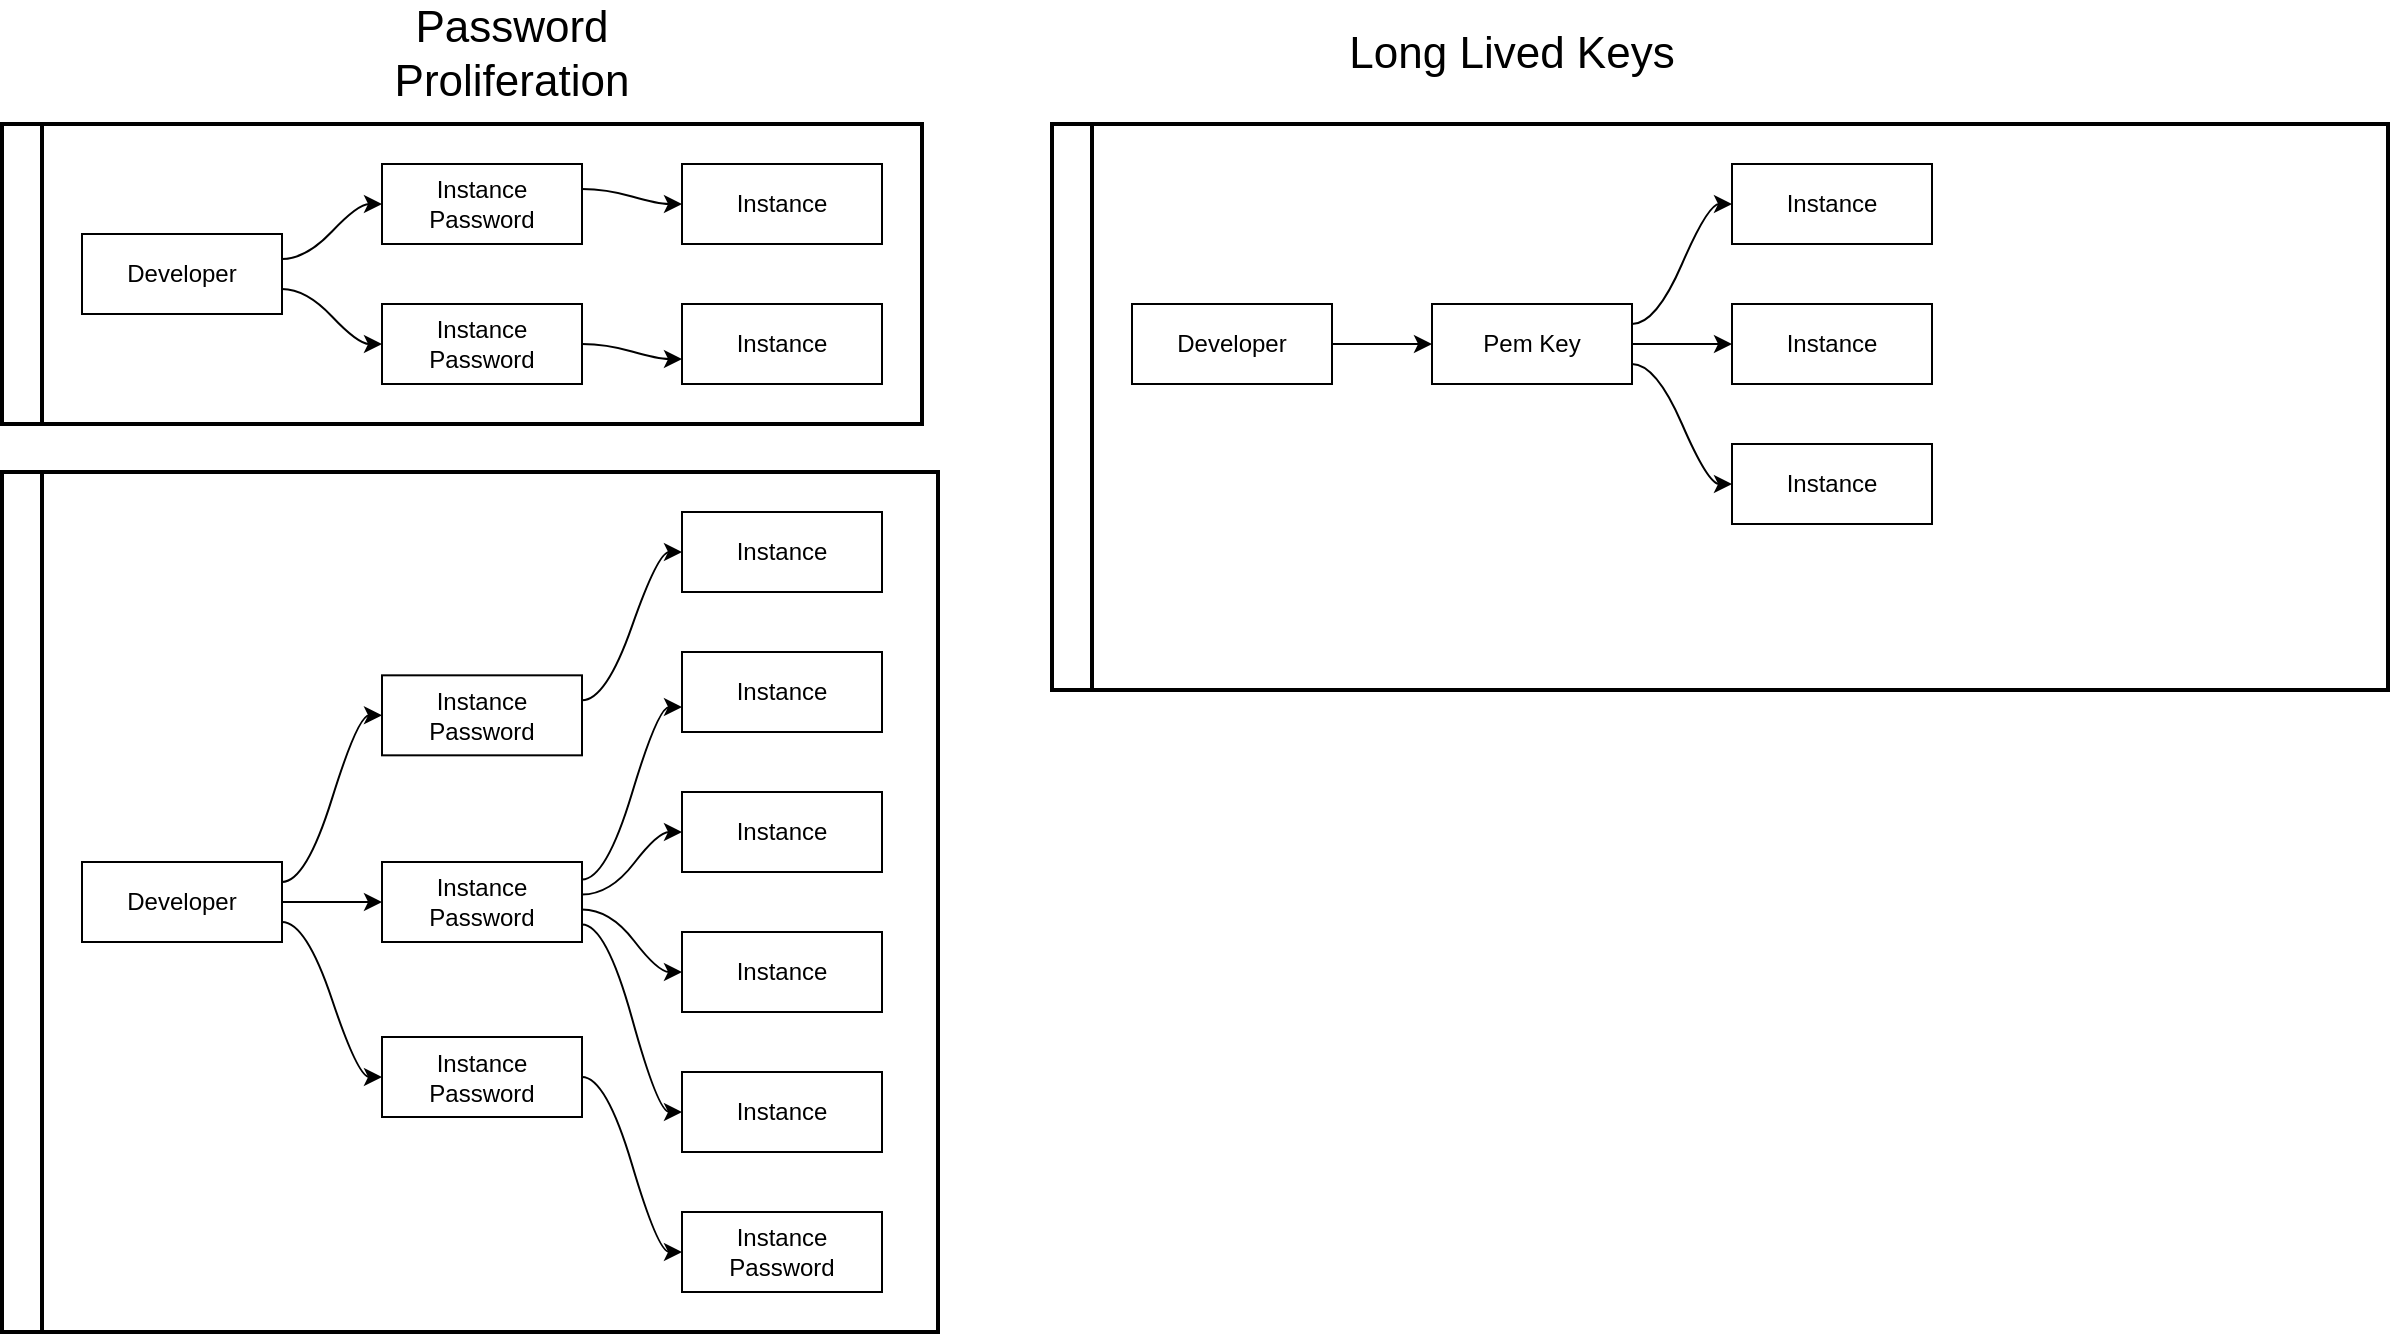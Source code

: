 <mxfile version="13.7.7" type="github">
  <diagram id="Ht1M8jgEwFfnCIfOTk4-" name="Page-1">
    <mxGraphModel dx="1073" dy="567" grid="1" gridSize="10" guides="1" tooltips="1" connect="1" arrows="1" fold="1" page="1" pageScale="1" pageWidth="1169" pageHeight="827" math="0" shadow="0">
      <root>
        <mxCell id="0" />
        <mxCell id="1" parent="0" />
        <mxCell id="KA_GjHDQiJicOzFnKSso-29" value="" style="swimlane;html=1;startSize=20;horizontal=0;childLayout=flowLayout;flowOrientation=west;resizable=0;interRankCellSpacing=50;containerType=tree;strokeColor=#000000;strokeWidth=2;" vertex="1" parent="1">
          <mxGeometry x="60" y="90" width="460" height="150" as="geometry" />
        </mxCell>
        <mxCell id="KA_GjHDQiJicOzFnKSso-30" value="Developer" style="whiteSpace=wrap;html=1;" vertex="1" parent="KA_GjHDQiJicOzFnKSso-29">
          <mxGeometry x="40" y="55" width="100" height="40" as="geometry" />
        </mxCell>
        <mxCell id="KA_GjHDQiJicOzFnKSso-31" value="&lt;div&gt;Instance&lt;/div&gt;Password" style="whiteSpace=wrap;html=1;" vertex="1" parent="KA_GjHDQiJicOzFnKSso-29">
          <mxGeometry x="190" y="20" width="100" height="40" as="geometry" />
        </mxCell>
        <mxCell id="KA_GjHDQiJicOzFnKSso-32" value="" style="html=1;curved=1;noEdgeStyle=1;orthogonal=1;" edge="1" parent="KA_GjHDQiJicOzFnKSso-29" source="KA_GjHDQiJicOzFnKSso-30" target="KA_GjHDQiJicOzFnKSso-31">
          <mxGeometry relative="1" as="geometry">
            <Array as="points">
              <mxPoint x="152" y="67.5" />
              <mxPoint x="178" y="40" />
            </Array>
          </mxGeometry>
        </mxCell>
        <mxCell id="KA_GjHDQiJicOzFnKSso-33" value="&lt;div&gt;Instance&lt;/div&gt;Password" style="whiteSpace=wrap;html=1;" vertex="1" parent="KA_GjHDQiJicOzFnKSso-29">
          <mxGeometry x="190" y="90" width="100" height="40" as="geometry" />
        </mxCell>
        <mxCell id="KA_GjHDQiJicOzFnKSso-34" value="" style="html=1;curved=1;noEdgeStyle=1;orthogonal=1;" edge="1" parent="KA_GjHDQiJicOzFnKSso-29" source="KA_GjHDQiJicOzFnKSso-30" target="KA_GjHDQiJicOzFnKSso-33">
          <mxGeometry relative="1" as="geometry">
            <Array as="points">
              <mxPoint x="152" y="82.5" />
              <mxPoint x="178" y="110" />
            </Array>
          </mxGeometry>
        </mxCell>
        <mxCell id="KA_GjHDQiJicOzFnKSso-35" value="Instance" style="whiteSpace=wrap;html=1;" vertex="1" parent="KA_GjHDQiJicOzFnKSso-29">
          <mxGeometry x="340" y="90" width="100" height="40" as="geometry" />
        </mxCell>
        <mxCell id="KA_GjHDQiJicOzFnKSso-36" value="" style="html=1;curved=1;noEdgeStyle=1;orthogonal=1;strokeColor=none;" edge="1" parent="KA_GjHDQiJicOzFnKSso-29" source="KA_GjHDQiJicOzFnKSso-31" target="KA_GjHDQiJicOzFnKSso-35">
          <mxGeometry relative="1" as="geometry">
            <Array as="points">
              <mxPoint x="302" y="47.5" />
              <mxPoint x="328" y="102.5" />
            </Array>
          </mxGeometry>
        </mxCell>
        <mxCell id="KA_GjHDQiJicOzFnKSso-37" value="" style="html=1;curved=1;noEdgeStyle=1;orthogonal=1;" edge="1" parent="KA_GjHDQiJicOzFnKSso-29" source="KA_GjHDQiJicOzFnKSso-33" target="KA_GjHDQiJicOzFnKSso-35">
          <mxGeometry relative="1" as="geometry">
            <Array as="points">
              <mxPoint x="302" y="110" />
              <mxPoint x="328" y="117.5" />
            </Array>
          </mxGeometry>
        </mxCell>
        <mxCell id="KA_GjHDQiJicOzFnKSso-38" value="Instance" style="whiteSpace=wrap;html=1;" vertex="1" parent="KA_GjHDQiJicOzFnKSso-29">
          <mxGeometry x="340" y="20" width="100" height="40" as="geometry" />
        </mxCell>
        <mxCell id="KA_GjHDQiJicOzFnKSso-39" value="" style="html=1;curved=1;noEdgeStyle=1;orthogonal=1;" edge="1" parent="KA_GjHDQiJicOzFnKSso-29" source="KA_GjHDQiJicOzFnKSso-31" target="KA_GjHDQiJicOzFnKSso-38">
          <mxGeometry relative="1" as="geometry">
            <mxPoint x="610" y="200" as="sourcePoint" />
            <mxPoint x="660" y="227.5" as="targetPoint" />
            <Array as="points">
              <mxPoint x="302" y="32.5" />
              <mxPoint x="328" y="40" />
            </Array>
          </mxGeometry>
        </mxCell>
        <mxCell id="KA_GjHDQiJicOzFnKSso-40" value="" style="swimlane;html=1;startSize=20;horizontal=0;childLayout=flowLayout;flowOrientation=west;resizable=0;interRankCellSpacing=50;containerType=tree;strokeColor=#000000;strokeWidth=2;" vertex="1" parent="1">
          <mxGeometry x="585" y="90" width="668" height="283" as="geometry" />
        </mxCell>
        <mxCell id="KA_GjHDQiJicOzFnKSso-41" value="Developer" style="whiteSpace=wrap;html=1;" vertex="1" parent="KA_GjHDQiJicOzFnKSso-40">
          <mxGeometry x="40" y="90" width="100" height="40" as="geometry" />
        </mxCell>
        <mxCell id="KA_GjHDQiJicOzFnKSso-42" value="Pem Key" style="whiteSpace=wrap;html=1;" vertex="1" parent="KA_GjHDQiJicOzFnKSso-40">
          <mxGeometry x="190" y="90" width="100" height="40" as="geometry" />
        </mxCell>
        <mxCell id="KA_GjHDQiJicOzFnKSso-43" value="" style="html=1;curved=1;noEdgeStyle=1;orthogonal=1;" edge="1" parent="KA_GjHDQiJicOzFnKSso-40" source="KA_GjHDQiJicOzFnKSso-41" target="KA_GjHDQiJicOzFnKSso-42">
          <mxGeometry relative="1" as="geometry">
            <Array as="points">
              <mxPoint x="152" y="110" />
              <mxPoint x="178" y="110" />
            </Array>
          </mxGeometry>
        </mxCell>
        <mxCell id="KA_GjHDQiJicOzFnKSso-47" value="" style="html=1;curved=1;noEdgeStyle=1;orthogonal=1;strokeColor=none;" edge="1" parent="KA_GjHDQiJicOzFnKSso-40" source="KA_GjHDQiJicOzFnKSso-42">
          <mxGeometry relative="1" as="geometry">
            <mxPoint x="660" y="262.5" as="targetPoint" />
            <Array as="points">
              <mxPoint x="622" y="207.5" />
              <mxPoint x="648" y="262.5" />
            </Array>
          </mxGeometry>
        </mxCell>
        <mxCell id="KA_GjHDQiJicOzFnKSso-49" value="Instance" style="whiteSpace=wrap;html=1;" vertex="1" parent="KA_GjHDQiJicOzFnKSso-40">
          <mxGeometry x="340" y="20" width="100" height="40" as="geometry" />
        </mxCell>
        <mxCell id="KA_GjHDQiJicOzFnKSso-50" value="" style="html=1;curved=1;noEdgeStyle=1;orthogonal=1;" edge="1" parent="KA_GjHDQiJicOzFnKSso-40" source="KA_GjHDQiJicOzFnKSso-42" target="KA_GjHDQiJicOzFnKSso-49">
          <mxGeometry relative="1" as="geometry">
            <mxPoint x="850" y="320" as="sourcePoint" />
            <mxPoint x="900" y="347.5" as="targetPoint" />
            <Array as="points">
              <mxPoint x="302" y="100" />
              <mxPoint x="328" y="40" />
            </Array>
          </mxGeometry>
        </mxCell>
        <mxCell id="KA_GjHDQiJicOzFnKSso-51" value="Instance" style="whiteSpace=wrap;html=1;" vertex="1" parent="KA_GjHDQiJicOzFnKSso-40">
          <mxGeometry x="340" y="90" width="100" height="40" as="geometry" />
        </mxCell>
        <mxCell id="KA_GjHDQiJicOzFnKSso-52" value="" style="html=1;curved=1;noEdgeStyle=1;orthogonal=1;" edge="1" parent="KA_GjHDQiJicOzFnKSso-40" source="KA_GjHDQiJicOzFnKSso-42" target="KA_GjHDQiJicOzFnKSso-51">
          <mxGeometry relative="1" as="geometry">
            <mxPoint x="570" y="180" as="sourcePoint" />
            <mxPoint x="620" y="180" as="targetPoint" />
            <Array as="points">
              <mxPoint x="304" y="110" />
              <mxPoint x="328" y="110" />
            </Array>
          </mxGeometry>
        </mxCell>
        <mxCell id="KA_GjHDQiJicOzFnKSso-53" value="Instance" style="whiteSpace=wrap;html=1;" vertex="1" parent="KA_GjHDQiJicOzFnKSso-40">
          <mxGeometry x="340" y="160" width="100" height="40" as="geometry" />
        </mxCell>
        <mxCell id="KA_GjHDQiJicOzFnKSso-54" value="" style="html=1;curved=1;noEdgeStyle=1;orthogonal=1;" edge="1" parent="KA_GjHDQiJicOzFnKSso-40" source="KA_GjHDQiJicOzFnKSso-42" target="KA_GjHDQiJicOzFnKSso-53">
          <mxGeometry relative="1" as="geometry">
            <mxPoint x="530" y="187.5" as="sourcePoint" />
            <mxPoint x="580" y="160" as="targetPoint" />
            <Array as="points">
              <mxPoint x="302" y="120" />
              <mxPoint x="328" y="180" />
            </Array>
          </mxGeometry>
        </mxCell>
        <mxCell id="KA_GjHDQiJicOzFnKSso-58" value="" style="swimlane;html=1;startSize=20;horizontal=0;childLayout=flowLayout;flowOrientation=west;resizable=0;interRankCellSpacing=50;containerType=tree;strokeColor=#000000;strokeWidth=2;" vertex="1" parent="1">
          <mxGeometry x="60" y="264" width="468" height="430" as="geometry">
            <mxRectangle x="60" y="264" width="30" height="160" as="alternateBounds" />
          </mxGeometry>
        </mxCell>
        <mxCell id="KA_GjHDQiJicOzFnKSso-59" value="Developer" style="whiteSpace=wrap;html=1;" vertex="1" parent="KA_GjHDQiJicOzFnKSso-58">
          <mxGeometry x="40" y="195" width="100" height="40" as="geometry" />
        </mxCell>
        <mxCell id="KA_GjHDQiJicOzFnKSso-60" value="&lt;div&gt;Instance&lt;/div&gt;Password" style="whiteSpace=wrap;html=1;" vertex="1" parent="KA_GjHDQiJicOzFnKSso-58">
          <mxGeometry x="190" y="101.667" width="100" height="40" as="geometry" />
        </mxCell>
        <mxCell id="KA_GjHDQiJicOzFnKSso-61" value="" style="html=1;curved=1;noEdgeStyle=1;orthogonal=1;" edge="1" parent="KA_GjHDQiJicOzFnKSso-58" source="KA_GjHDQiJicOzFnKSso-59" target="KA_GjHDQiJicOzFnKSso-60">
          <mxGeometry relative="1" as="geometry">
            <Array as="points">
              <mxPoint x="152" y="205" />
              <mxPoint x="178" y="121.667" />
            </Array>
          </mxGeometry>
        </mxCell>
        <mxCell id="KA_GjHDQiJicOzFnKSso-62" value="&lt;div&gt;Instance&lt;/div&gt;Password" style="whiteSpace=wrap;html=1;" vertex="1" parent="KA_GjHDQiJicOzFnKSso-58">
          <mxGeometry x="190" y="195" width="100" height="40" as="geometry" />
        </mxCell>
        <mxCell id="KA_GjHDQiJicOzFnKSso-63" value="" style="html=1;curved=1;noEdgeStyle=1;orthogonal=1;" edge="1" parent="KA_GjHDQiJicOzFnKSso-58" source="KA_GjHDQiJicOzFnKSso-59" target="KA_GjHDQiJicOzFnKSso-62">
          <mxGeometry relative="1" as="geometry">
            <Array as="points">
              <mxPoint x="154" y="215" />
              <mxPoint x="178" y="215" />
            </Array>
          </mxGeometry>
        </mxCell>
        <mxCell id="KA_GjHDQiJicOzFnKSso-64" value="Instance" style="whiteSpace=wrap;html=1;" vertex="1" parent="KA_GjHDQiJicOzFnKSso-58">
          <mxGeometry x="340" y="90" width="100" height="40" as="geometry" />
        </mxCell>
        <mxCell id="KA_GjHDQiJicOzFnKSso-65" value="" style="html=1;curved=1;noEdgeStyle=1;orthogonal=1;strokeColor=none;" edge="1" parent="KA_GjHDQiJicOzFnKSso-58" source="KA_GjHDQiJicOzFnKSso-60" target="KA_GjHDQiJicOzFnKSso-64">
          <mxGeometry relative="1" as="geometry">
            <Array as="points">
              <mxPoint x="302" y="129.167" />
              <mxPoint x="328" y="102.5" />
            </Array>
          </mxGeometry>
        </mxCell>
        <mxCell id="KA_GjHDQiJicOzFnKSso-66" value="" style="html=1;curved=1;noEdgeStyle=1;orthogonal=1;" edge="1" parent="KA_GjHDQiJicOzFnKSso-58" source="KA_GjHDQiJicOzFnKSso-62" target="KA_GjHDQiJicOzFnKSso-64">
          <mxGeometry relative="1" as="geometry">
            <Array as="points">
              <mxPoint x="302" y="203.75" />
              <mxPoint x="328" y="117.5" />
            </Array>
          </mxGeometry>
        </mxCell>
        <mxCell id="KA_GjHDQiJicOzFnKSso-67" value="Instance" style="whiteSpace=wrap;html=1;" vertex="1" parent="KA_GjHDQiJicOzFnKSso-58">
          <mxGeometry x="340" y="20" width="100" height="40" as="geometry" />
        </mxCell>
        <mxCell id="KA_GjHDQiJicOzFnKSso-68" value="" style="html=1;curved=1;noEdgeStyle=1;orthogonal=1;" edge="1" parent="KA_GjHDQiJicOzFnKSso-58" source="KA_GjHDQiJicOzFnKSso-60" target="KA_GjHDQiJicOzFnKSso-67">
          <mxGeometry relative="1" as="geometry">
            <mxPoint x="1290" y="540" as="sourcePoint" />
            <mxPoint x="1340" y="567.5" as="targetPoint" />
            <Array as="points">
              <mxPoint x="302" y="114.167" />
              <mxPoint x="328" y="40" />
            </Array>
          </mxGeometry>
        </mxCell>
        <mxCell id="KA_GjHDQiJicOzFnKSso-79" value="&lt;div&gt;Instance&lt;/div&gt;Password" style="whiteSpace=wrap;html=1;" vertex="1" parent="KA_GjHDQiJicOzFnKSso-58">
          <mxGeometry x="190" y="282.5" width="100" height="40" as="geometry" />
        </mxCell>
        <mxCell id="KA_GjHDQiJicOzFnKSso-80" value="" style="html=1;curved=1;noEdgeStyle=1;orthogonal=1;strokeColor=none;" edge="1" parent="KA_GjHDQiJicOzFnKSso-58" source="KA_GjHDQiJicOzFnKSso-60">
          <mxGeometry relative="1" as="geometry">
            <Array as="points">
              <mxPoint x="422" y="210" />
              <mxPoint x="448" y="107.5" />
            </Array>
            <mxPoint x="890" y="347.5" as="sourcePoint" />
            <mxPoint x="460" y="107.5" as="targetPoint" />
          </mxGeometry>
        </mxCell>
        <mxCell id="KA_GjHDQiJicOzFnKSso-81" value="" style="html=1;curved=1;noEdgeStyle=1;orthogonal=1;" edge="1" parent="KA_GjHDQiJicOzFnKSso-58" source="KA_GjHDQiJicOzFnKSso-59" target="KA_GjHDQiJicOzFnKSso-79">
          <mxGeometry relative="1" as="geometry">
            <Array as="points">
              <mxPoint x="152" y="225" />
              <mxPoint x="178" y="302.5" />
            </Array>
            <mxPoint x="740" y="382.5" as="sourcePoint" />
            <mxPoint x="790" y="410" as="targetPoint" />
          </mxGeometry>
        </mxCell>
        <mxCell id="KA_GjHDQiJicOzFnKSso-82" value="" style="html=1;curved=1;noEdgeStyle=1;orthogonal=1;" edge="1" target="KA_GjHDQiJicOzFnKSso-83" source="KA_GjHDQiJicOzFnKSso-79" parent="KA_GjHDQiJicOzFnKSso-58">
          <mxGeometry relative="1" as="geometry">
            <Array as="points">
              <mxPoint x="302" y="302.5" />
              <mxPoint x="328" y="390" />
            </Array>
            <mxPoint x="760" y="664" as="sourcePoint" />
            <mxPoint x="790" y="410" as="targetPoint" />
          </mxGeometry>
        </mxCell>
        <mxCell id="KA_GjHDQiJicOzFnKSso-83" value="&lt;div&gt;Instance&lt;/div&gt;Password" style="whiteSpace=wrap;html=1;" vertex="1" parent="KA_GjHDQiJicOzFnKSso-58">
          <mxGeometry x="340" y="370" width="100" height="40" as="geometry" />
        </mxCell>
        <mxCell id="KA_GjHDQiJicOzFnKSso-90" value="" style="html=1;curved=1;noEdgeStyle=1;orthogonal=1;" edge="1" target="KA_GjHDQiJicOzFnKSso-91" source="KA_GjHDQiJicOzFnKSso-62" parent="KA_GjHDQiJicOzFnKSso-58">
          <mxGeometry relative="1" as="geometry">
            <Array as="points">
              <mxPoint x="304" y="211.25" />
              <mxPoint x="328" y="180" />
            </Array>
            <mxPoint x="590" y="494" as="sourcePoint" />
          </mxGeometry>
        </mxCell>
        <mxCell id="KA_GjHDQiJicOzFnKSso-91" value="Instance" style="whiteSpace=wrap;html=1;" vertex="1" parent="KA_GjHDQiJicOzFnKSso-58">
          <mxGeometry x="340" y="160" width="100" height="40" as="geometry" />
        </mxCell>
        <mxCell id="KA_GjHDQiJicOzFnKSso-92" value="" style="html=1;curved=1;noEdgeStyle=1;orthogonal=1;" edge="1" target="KA_GjHDQiJicOzFnKSso-93" source="KA_GjHDQiJicOzFnKSso-62" parent="KA_GjHDQiJicOzFnKSso-58">
          <mxGeometry relative="1" as="geometry">
            <Array as="points">
              <mxPoint x="304" y="218.75" />
              <mxPoint x="328" y="250" />
            </Array>
            <mxPoint x="550" y="586.5" as="sourcePoint" />
          </mxGeometry>
        </mxCell>
        <mxCell id="KA_GjHDQiJicOzFnKSso-93" value="Instance" style="whiteSpace=wrap;html=1;" vertex="1" parent="KA_GjHDQiJicOzFnKSso-58">
          <mxGeometry x="340" y="230" width="100" height="40" as="geometry" />
        </mxCell>
        <mxCell id="KA_GjHDQiJicOzFnKSso-94" value="" style="html=1;curved=1;noEdgeStyle=1;orthogonal=1;" edge="1" target="KA_GjHDQiJicOzFnKSso-95" source="KA_GjHDQiJicOzFnKSso-62" parent="KA_GjHDQiJicOzFnKSso-58">
          <mxGeometry relative="1" as="geometry">
            <Array as="points">
              <mxPoint x="302" y="226.25" />
              <mxPoint x="328" y="320" />
            </Array>
            <mxPoint x="510" y="599" as="sourcePoint" />
          </mxGeometry>
        </mxCell>
        <mxCell id="KA_GjHDQiJicOzFnKSso-95" value="Instance" style="whiteSpace=wrap;html=1;" vertex="1" parent="KA_GjHDQiJicOzFnKSso-58">
          <mxGeometry x="340" y="300" width="100" height="40" as="geometry" />
        </mxCell>
        <mxCell id="KA_GjHDQiJicOzFnKSso-96" value="&lt;font style=&quot;font-size: 22px&quot;&gt;Password Proliferation &lt;/font&gt;" style="text;html=1;strokeColor=none;fillColor=none;align=center;verticalAlign=middle;whiteSpace=wrap;rounded=0;" vertex="1" parent="1">
          <mxGeometry x="210" y="30" width="210" height="50" as="geometry" />
        </mxCell>
        <mxCell id="KA_GjHDQiJicOzFnKSso-97" value="&lt;font style=&quot;font-size: 22px&quot;&gt;Long Lived Keys&lt;/font&gt;" style="text;html=1;strokeColor=none;fillColor=none;align=center;verticalAlign=middle;whiteSpace=wrap;rounded=0;" vertex="1" parent="1">
          <mxGeometry x="710" y="30" width="210" height="50" as="geometry" />
        </mxCell>
      </root>
    </mxGraphModel>
  </diagram>
</mxfile>
